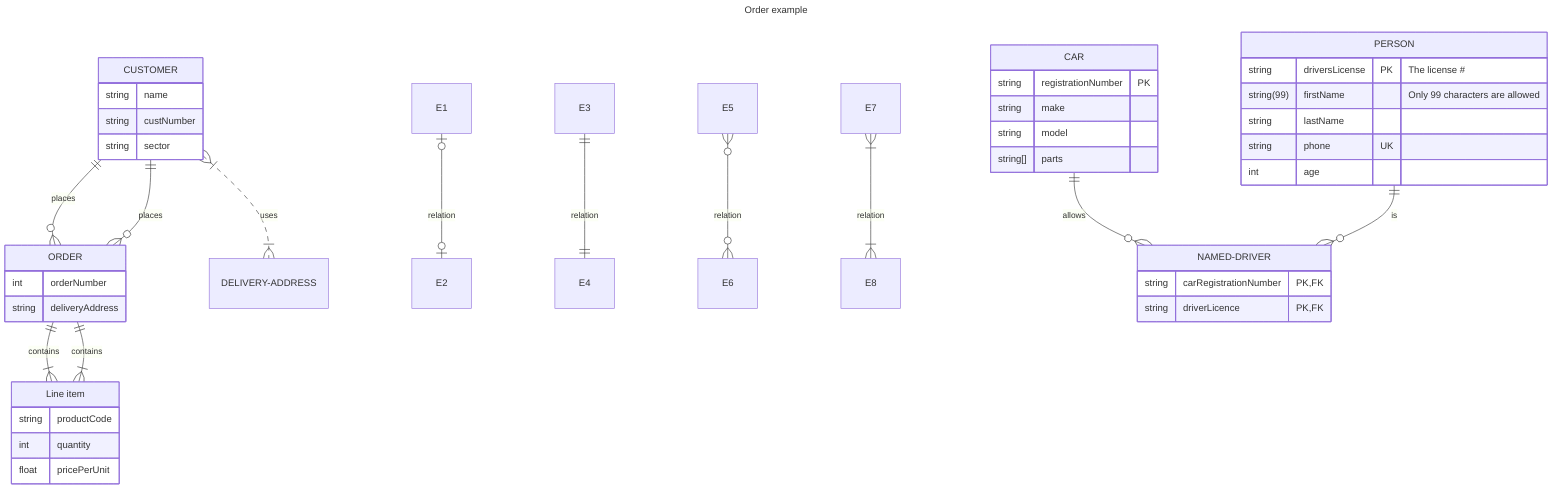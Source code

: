---
title: Order example
---
erDiagram
    CUSTOMER ||--o{ ORDER : places
    ORDER ||--|{ LINE-ITEM : contains
    CUSTOMER }|..|{ DELIVERY-ADDRESS : uses

    CUSTOMER ||--o{ ORDER : places
    CUSTOMER {
        string name
        string custNumber
        string sector
    }
    ORDER ||--|{ LINE-ITEM : contains
    ORDER {
        int orderNumber
        string deliveryAddress
    }
    LINE-ITEM["Line item"] {
        string productCode
        int quantity
        float pricePerUnit
    }

	E1 |o--o| E2: relation
	E3 ||--|| E4: relation
	E5 }o--o{ E6: relation
	E7 }|--|{ E8: relation

	CAR ||--o{ NAMED-DRIVER : allows
    CAR {
        string registrationNumber PK
        string make
        string model
        string[] parts
    }
    PERSON ||--o{ NAMED-DRIVER : is
    PERSON {
        string driversLicense PK "The license #"
        string(99) firstName "Only 99 characters are allowed"
        string lastName
        string phone UK
        int age
    }
    NAMED-DRIVER {
        string carRegistrationNumber PK, FK
        string driverLicence PK, FK
    }